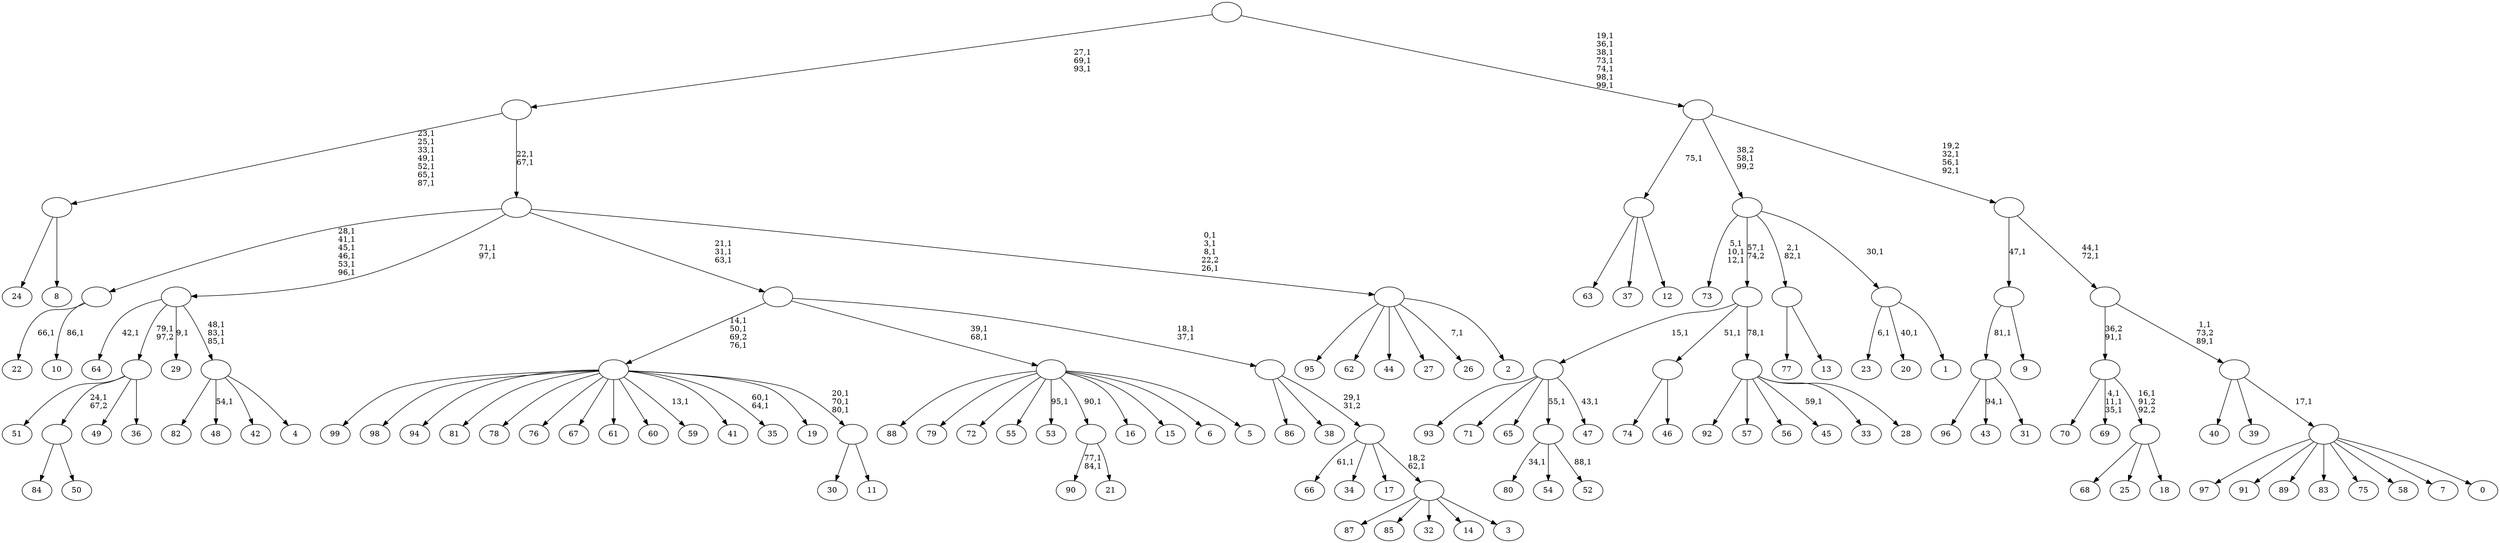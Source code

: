 digraph T {
	200 [label="99"]
	199 [label="98"]
	198 [label="97"]
	197 [label="96"]
	196 [label="95"]
	195 [label="94"]
	194 [label="93"]
	193 [label="92"]
	192 [label="91"]
	191 [label="90"]
	188 [label="89"]
	187 [label="88"]
	186 [label="87"]
	185 [label="86"]
	184 [label="85"]
	183 [label="84"]
	182 [label="83"]
	181 [label="82"]
	180 [label="81"]
	179 [label="80"]
	177 [label="79"]
	176 [label="78"]
	175 [label="77"]
	174 [label="76"]
	173 [label="75"]
	172 [label="74"]
	171 [label="73"]
	167 [label="72"]
	166 [label="71"]
	165 [label="70"]
	164 [label="69"]
	160 [label="68"]
	159 [label="67"]
	158 [label="66"]
	156 [label="65"]
	155 [label="64"]
	153 [label="63"]
	152 [label="62"]
	151 [label="61"]
	150 [label="60"]
	149 [label="59"]
	147 [label="58"]
	146 [label="57"]
	145 [label="56"]
	144 [label="55"]
	143 [label="54"]
	142 [label="53"]
	140 [label="52"]
	138 [label=""]
	137 [label="51"]
	136 [label="50"]
	135 [label=""]
	134 [label="49"]
	133 [label="48"]
	131 [label="47"]
	129 [label=""]
	128 [label="46"]
	127 [label=""]
	126 [label="45"]
	124 [label="44"]
	123 [label="43"]
	121 [label="42"]
	120 [label="41"]
	119 [label="40"]
	118 [label="39"]
	117 [label="38"]
	116 [label="37"]
	115 [label="36"]
	114 [label=""]
	113 [label="35"]
	110 [label="34"]
	109 [label="33"]
	108 [label="32"]
	107 [label="31"]
	106 [label=""]
	105 [label="30"]
	104 [label="29"]
	102 [label="28"]
	101 [label=""]
	100 [label=""]
	99 [label="27"]
	98 [label="26"]
	96 [label="25"]
	95 [label="24"]
	94 [label="23"]
	92 [label="22"]
	90 [label="21"]
	89 [label=""]
	88 [label="20"]
	86 [label="19"]
	85 [label="18"]
	84 [label=""]
	83 [label=""]
	82 [label="17"]
	81 [label="16"]
	80 [label="15"]
	79 [label="14"]
	78 [label="13"]
	77 [label=""]
	75 [label="12"]
	74 [label=""]
	73 [label="11"]
	72 [label=""]
	69 [label=""]
	66 [label="10"]
	64 [label=""]
	58 [label="9"]
	57 [label=""]
	56 [label="8"]
	55 [label=""]
	48 [label="7"]
	47 [label="6"]
	46 [label="5"]
	45 [label=""]
	43 [label="4"]
	42 [label=""]
	39 [label=""]
	37 [label="3"]
	36 [label=""]
	35 [label=""]
	34 [label=""]
	32 [label=""]
	29 [label="2"]
	28 [label=""]
	24 [label=""]
	22 [label=""]
	19 [label="1"]
	18 [label=""]
	17 [label=""]
	16 [label="0"]
	15 [label=""]
	14 [label=""]
	12 [label=""]
	10 [label=""]
	7 [label=""]
	0 [label=""]
	138 -> 140 [label="88,1"]
	138 -> 179 [label="34,1"]
	138 -> 143 [label=""]
	135 -> 183 [label=""]
	135 -> 136 [label=""]
	129 -> 131 [label="43,1"]
	129 -> 194 [label=""]
	129 -> 166 [label=""]
	129 -> 156 [label=""]
	129 -> 138 [label="55,1"]
	127 -> 172 [label=""]
	127 -> 128 [label=""]
	114 -> 137 [label=""]
	114 -> 135 [label="24,1\n67,2"]
	114 -> 134 [label=""]
	114 -> 115 [label=""]
	106 -> 123 [label="94,1"]
	106 -> 197 [label=""]
	106 -> 107 [label=""]
	101 -> 126 [label="59,1"]
	101 -> 193 [label=""]
	101 -> 146 [label=""]
	101 -> 145 [label=""]
	101 -> 109 [label=""]
	101 -> 102 [label=""]
	100 -> 129 [label="15,1"]
	100 -> 127 [label="51,1"]
	100 -> 101 [label="78,1"]
	89 -> 191 [label="77,1\n84,1"]
	89 -> 90 [label=""]
	84 -> 160 [label=""]
	84 -> 96 [label=""]
	84 -> 85 [label=""]
	83 -> 164 [label="4,1\n11,1\n35,1"]
	83 -> 165 [label=""]
	83 -> 84 [label="16,1\n91,2\n92,2"]
	77 -> 175 [label=""]
	77 -> 78 [label=""]
	74 -> 153 [label=""]
	74 -> 116 [label=""]
	74 -> 75 [label=""]
	72 -> 105 [label=""]
	72 -> 73 [label=""]
	69 -> 72 [label="20,1\n70,1\n80,1"]
	69 -> 113 [label="60,1\n64,1"]
	69 -> 149 [label="13,1"]
	69 -> 200 [label=""]
	69 -> 199 [label=""]
	69 -> 195 [label=""]
	69 -> 180 [label=""]
	69 -> 176 [label=""]
	69 -> 174 [label=""]
	69 -> 159 [label=""]
	69 -> 151 [label=""]
	69 -> 150 [label=""]
	69 -> 120 [label=""]
	69 -> 86 [label=""]
	64 -> 66 [label="86,1"]
	64 -> 92 [label="66,1"]
	57 -> 106 [label="81,1"]
	57 -> 58 [label=""]
	55 -> 95 [label=""]
	55 -> 56 [label=""]
	45 -> 142 [label="95,1"]
	45 -> 187 [label=""]
	45 -> 177 [label=""]
	45 -> 167 [label=""]
	45 -> 144 [label=""]
	45 -> 89 [label="90,1"]
	45 -> 81 [label=""]
	45 -> 80 [label=""]
	45 -> 47 [label=""]
	45 -> 46 [label=""]
	42 -> 133 [label="54,1"]
	42 -> 181 [label=""]
	42 -> 121 [label=""]
	42 -> 43 [label=""]
	39 -> 42 [label="48,1\n83,1\n85,1"]
	39 -> 104 [label="9,1"]
	39 -> 155 [label="42,1"]
	39 -> 114 [label="79,1\n97,2"]
	36 -> 186 [label=""]
	36 -> 184 [label=""]
	36 -> 108 [label=""]
	36 -> 79 [label=""]
	36 -> 37 [label=""]
	35 -> 158 [label="61,1"]
	35 -> 110 [label=""]
	35 -> 82 [label=""]
	35 -> 36 [label="18,2\n62,1"]
	34 -> 185 [label=""]
	34 -> 117 [label=""]
	34 -> 35 [label="29,1\n31,2"]
	32 -> 34 [label="18,1\n37,1"]
	32 -> 45 [label="39,1\n68,1"]
	32 -> 69 [label="14,1\n50,1\n69,2\n76,1"]
	28 -> 98 [label="7,1"]
	28 -> 196 [label=""]
	28 -> 152 [label=""]
	28 -> 124 [label=""]
	28 -> 99 [label=""]
	28 -> 29 [label=""]
	24 -> 28 [label="0,1\n3,1\n8,1\n22,2\n26,1"]
	24 -> 32 [label="21,1\n31,1\n63,1"]
	24 -> 39 [label="71,1\n97,1"]
	24 -> 64 [label="28,1\n41,1\n45,1\n46,1\n53,1\n96,1"]
	22 -> 24 [label="22,1\n67,1"]
	22 -> 55 [label="23,1\n25,1\n33,1\n49,1\n52,1\n65,1\n87,1"]
	18 -> 88 [label="40,1"]
	18 -> 94 [label="6,1"]
	18 -> 19 [label=""]
	17 -> 77 [label="2,1\n82,1"]
	17 -> 171 [label="5,1\n10,1\n12,1"]
	17 -> 100 [label="57,1\n74,2"]
	17 -> 18 [label="30,1"]
	15 -> 198 [label=""]
	15 -> 192 [label=""]
	15 -> 188 [label=""]
	15 -> 182 [label=""]
	15 -> 173 [label=""]
	15 -> 147 [label=""]
	15 -> 48 [label=""]
	15 -> 16 [label=""]
	14 -> 119 [label=""]
	14 -> 118 [label=""]
	14 -> 15 [label="17,1"]
	12 -> 14 [label="1,1\n73,2\n89,1"]
	12 -> 83 [label="36,2\n91,1"]
	10 -> 12 [label="44,1\n72,1"]
	10 -> 57 [label="47,1"]
	7 -> 10 [label="19,2\n32,1\n56,1\n92,1"]
	7 -> 74 [label="75,1"]
	7 -> 17 [label="38,2\n58,1\n99,2"]
	0 -> 7 [label="19,1\n36,1\n38,1\n73,1\n74,1\n98,1\n99,1"]
	0 -> 22 [label="27,1\n69,1\n93,1"]
}
